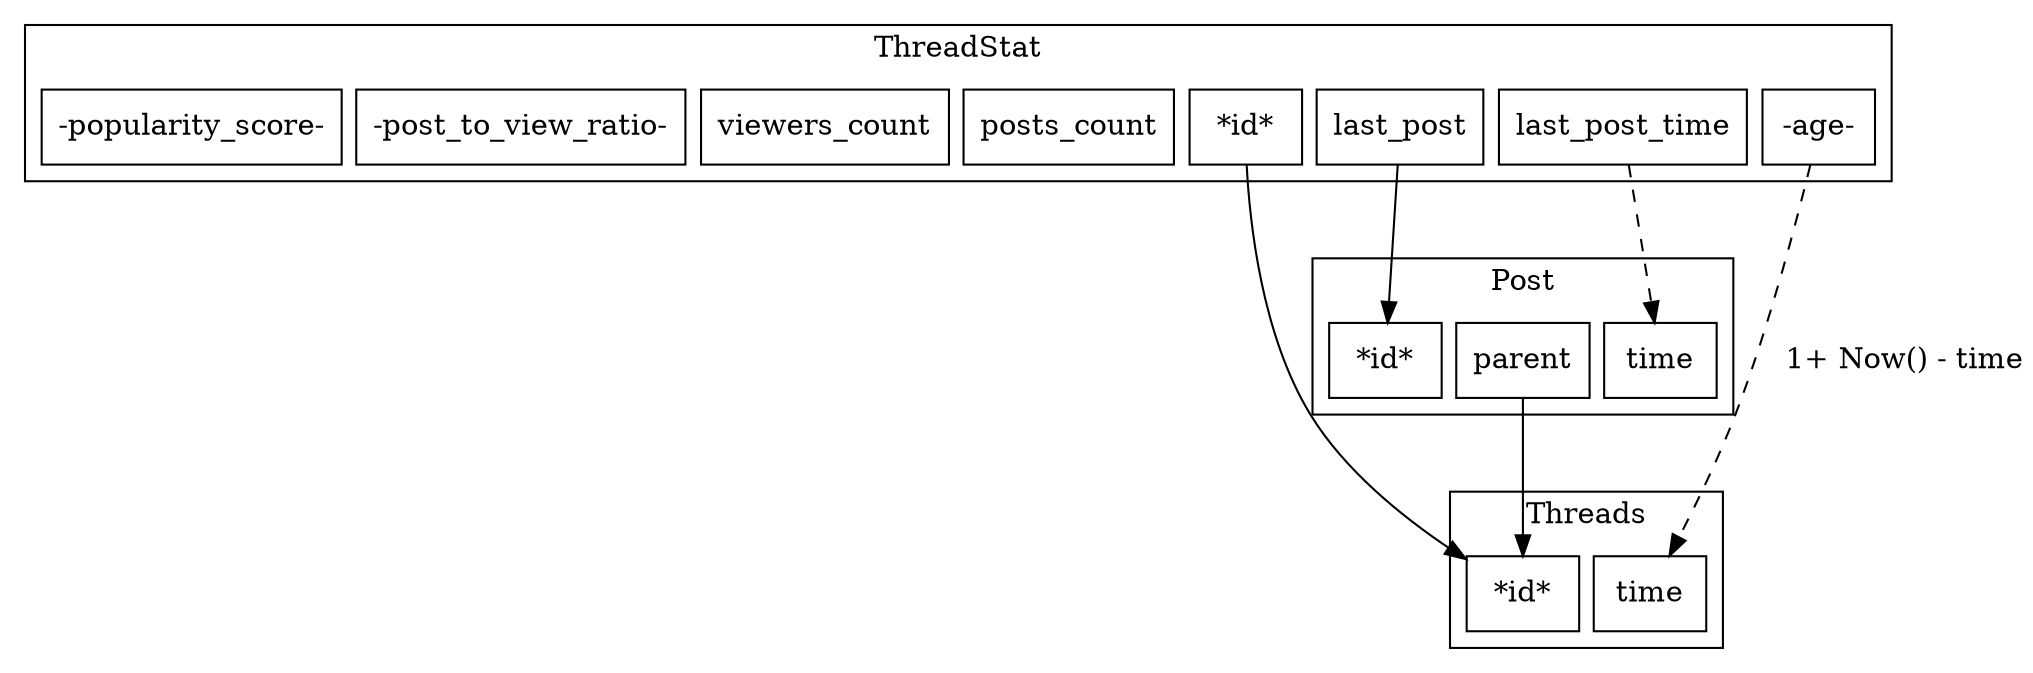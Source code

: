 #dot
strict digraph g {
	node [ shape = box ];
	nodesep = 0.1;
	ranksep = 1;
	
	subgraph cluster_thread_stat {
		label = "ThreadStat";
		node_a_thread_stat_id                 [ label = "*id*" ];
		node_a_thread_stat_last_post          [ label = "last_post" ];
		node_a_thread_stat_last_post_time     [ label = "last_post_time" ];
		node_a_thread_stat_age                [ label = "-age-" ];
		node_a_thread_stat_posts_count        [ label = "posts_count" ];
		node_a_thread_stat_viewers_count      [ label = "viewers_count" ];
		node_a_thread_stat_post_to_view_ratio [ label = "-post_to_view_ratio-" ];
		node_a_thread_stat_popularity_score   [ label = "-popularity_score-" ];
	}

	subgraph cluster_thread {
		label = "Threads";
		node_a_thread_id                    [ label = "*id*" ];
		node_a_thread_time                  [ label = "time" ];
	}

	subgraph cluster_post {
		label = "Post";
		node_a_post_id           [ label = "*id*" ];
		node_a_post_parent       [ label = "parent" ];
		node_a_post_time         [ label = "time" ];
	}

	node_a_thread_stat_id -> node_a_thread_id;
	node_a_thread_stat_last_post -> node_a_post_id;
	node_a_thread_stat_last_post_time -> node_a_post_time [ style = dashed ];
	node_a_thread_stat_age -> node_a_thread_time [ label = "1+ Now() - time", style = dashed ];

	node_a_post_parent -> node_a_thread_id;
}
